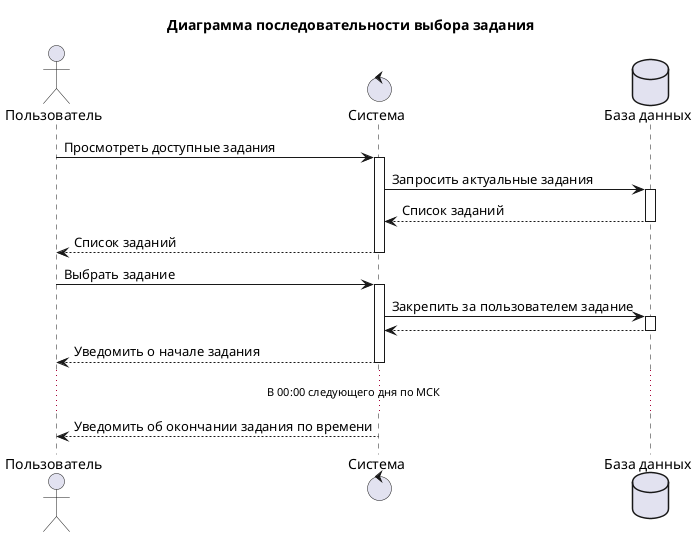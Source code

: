 @startuml awd

title Диаграмма последовательности выбора задания

actor "Пользователь" as User
control "Система" as System
database "База данных" as DB

User -> System: Просмотреть доступные задания
activate System
System -> DB: Запросить актуальные задания
activate DB
DB --> System: Список заданий
deactivate DB
System --> User: Список заданий
deactivate System

User -> System: Выбрать задание
activate System
System -> DB: Закрепить за пользователем задание
activate DB
DB --> System
deactivate DB
System --> User: Уведомить о начале задания
deactivate System

...В 00:00 следующего дня по МСК...
System --> User: Уведомить об окончании задания по времени

@enduml
